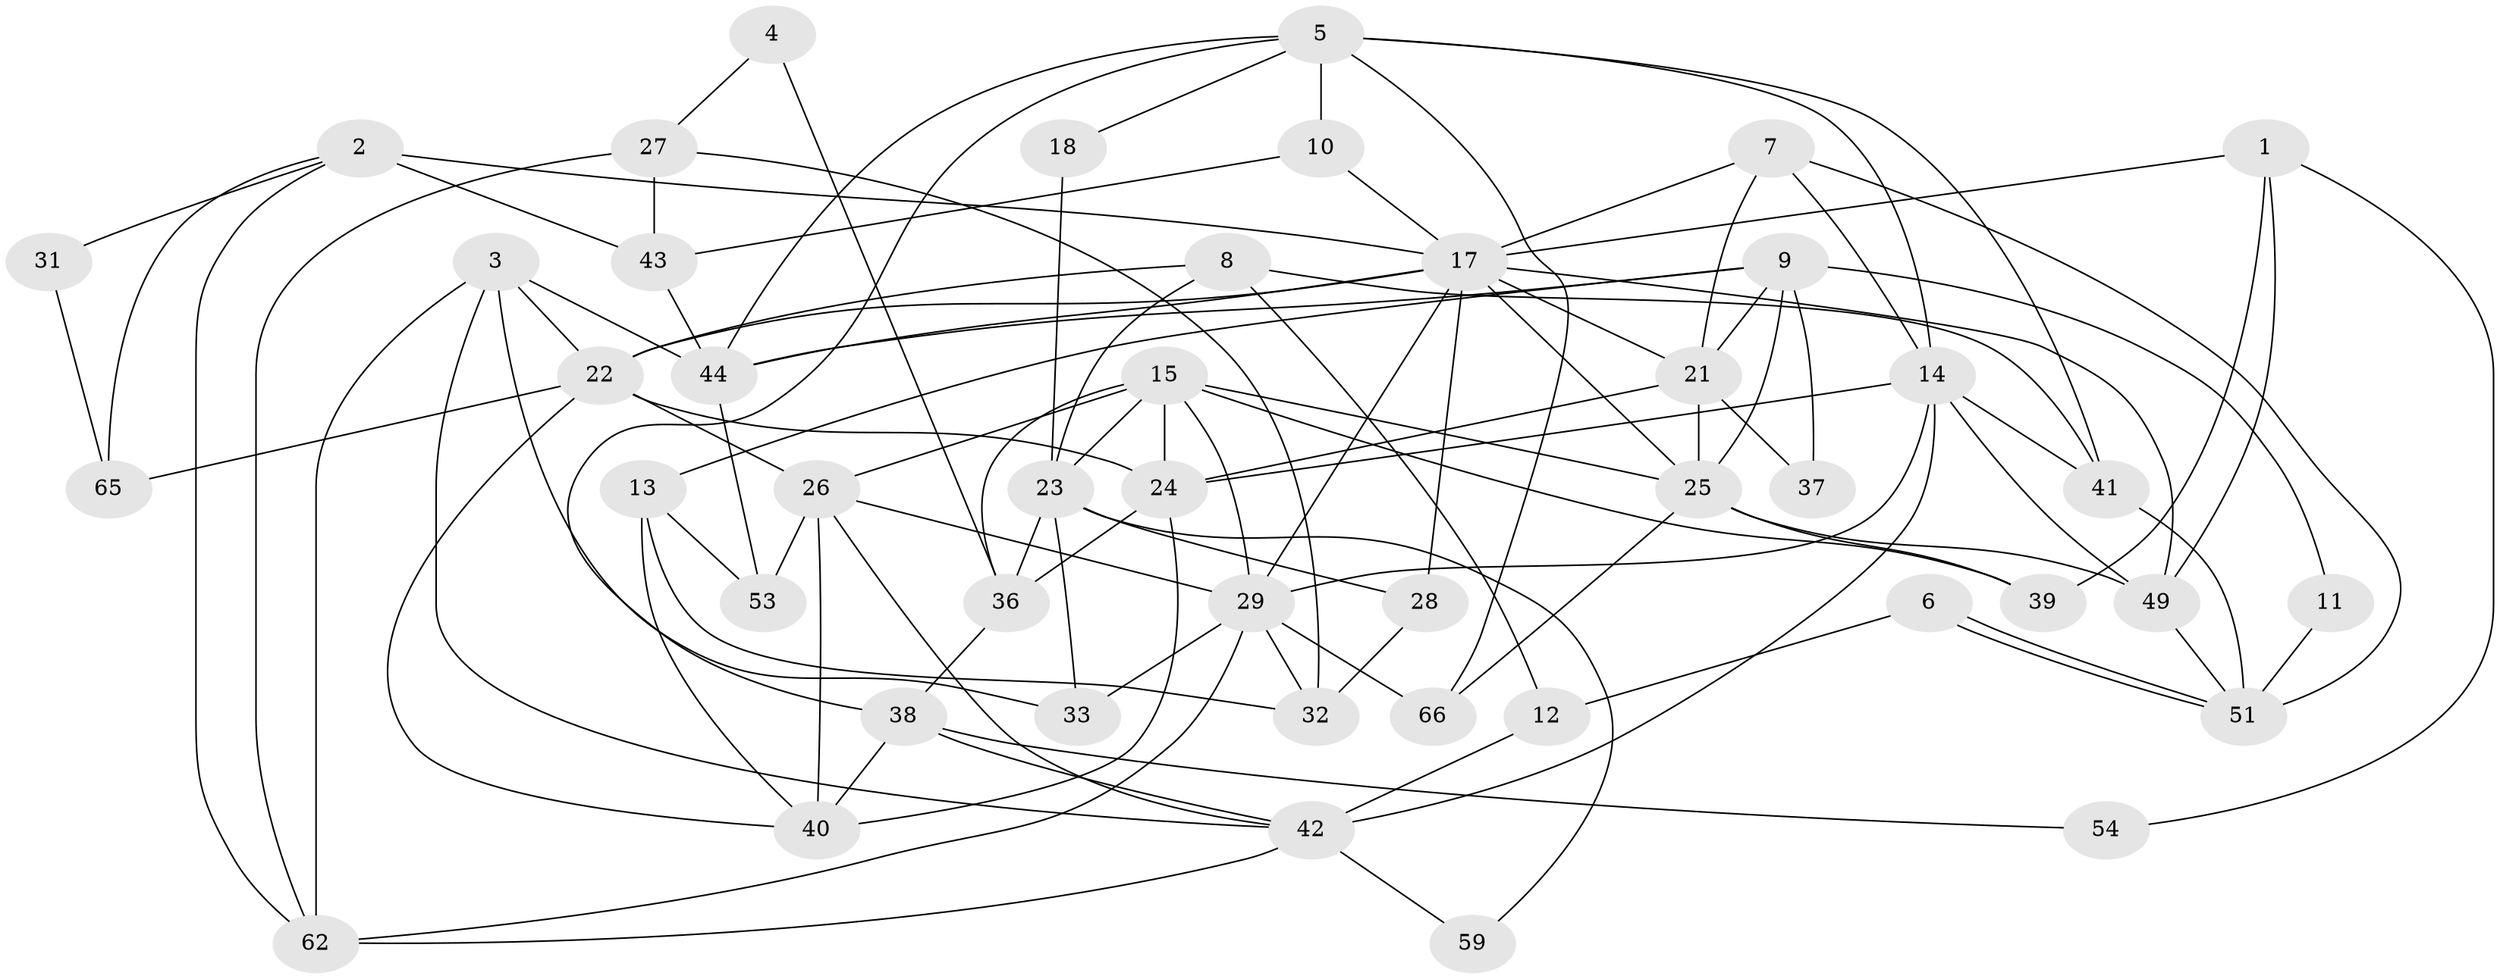 // Generated by graph-tools (version 1.1) at 2025/52/02/27/25 19:52:03]
// undirected, 46 vertices, 106 edges
graph export_dot {
graph [start="1"]
  node [color=gray90,style=filled];
  1 [super="+19"];
  2 [super="+35"];
  3;
  4;
  5 [super="+50"];
  6;
  7;
  8;
  9 [super="+16"];
  10;
  11;
  12 [super="+46"];
  13;
  14 [super="+20"];
  15 [super="+52"];
  17 [super="+55"];
  18;
  21 [super="+34"];
  22 [super="+58"];
  23 [super="+57"];
  24 [super="+56"];
  25 [super="+30"];
  26;
  27;
  28;
  29 [super="+47"];
  31;
  32;
  33 [super="+48"];
  36;
  37;
  38;
  39;
  40 [super="+61"];
  41;
  42 [super="+45"];
  43;
  44 [super="+60"];
  49;
  51 [super="+64"];
  53;
  54;
  59;
  62 [super="+63"];
  65;
  66;
  1 -- 49;
  1 -- 17 [weight=2];
  1 -- 54;
  1 -- 39;
  2 -- 17 [weight=2];
  2 -- 65;
  2 -- 43;
  2 -- 31;
  2 -- 62;
  3 -- 22;
  3 -- 42;
  3 -- 44;
  3 -- 33;
  3 -- 62;
  4 -- 36;
  4 -- 27;
  5 -- 14;
  5 -- 10;
  5 -- 18;
  5 -- 38;
  5 -- 44;
  5 -- 41;
  5 -- 66;
  6 -- 51;
  6 -- 51;
  6 -- 12;
  7 -- 14;
  7 -- 17;
  7 -- 51;
  7 -- 21;
  8 -- 41;
  8 -- 12;
  8 -- 23;
  8 -- 22;
  9 -- 44;
  9 -- 11;
  9 -- 13;
  9 -- 21;
  9 -- 37;
  9 -- 25;
  10 -- 17;
  10 -- 43;
  11 -- 51 [weight=2];
  12 -- 42;
  13 -- 53;
  13 -- 32;
  13 -- 40;
  14 -- 29;
  14 -- 49;
  14 -- 24;
  14 -- 41;
  14 -- 42;
  15 -- 26;
  15 -- 29;
  15 -- 36;
  15 -- 23;
  15 -- 39;
  15 -- 24;
  15 -- 25;
  17 -- 21;
  17 -- 28;
  17 -- 49;
  17 -- 44;
  17 -- 29;
  17 -- 22;
  17 -- 25;
  18 -- 23;
  21 -- 37;
  21 -- 24;
  21 -- 25;
  22 -- 40;
  22 -- 24;
  22 -- 65;
  22 -- 26;
  23 -- 28;
  23 -- 59;
  23 -- 36;
  23 -- 33;
  24 -- 36;
  24 -- 40;
  25 -- 49;
  25 -- 66;
  25 -- 39;
  26 -- 42;
  26 -- 53;
  26 -- 29;
  26 -- 40;
  27 -- 32;
  27 -- 43;
  27 -- 62;
  28 -- 32;
  29 -- 32;
  29 -- 66;
  29 -- 33;
  29 -- 62;
  31 -- 65;
  36 -- 38;
  38 -- 54;
  38 -- 40;
  38 -- 42;
  41 -- 51;
  42 -- 59;
  42 -- 62;
  43 -- 44;
  44 -- 53;
  49 -- 51;
}
